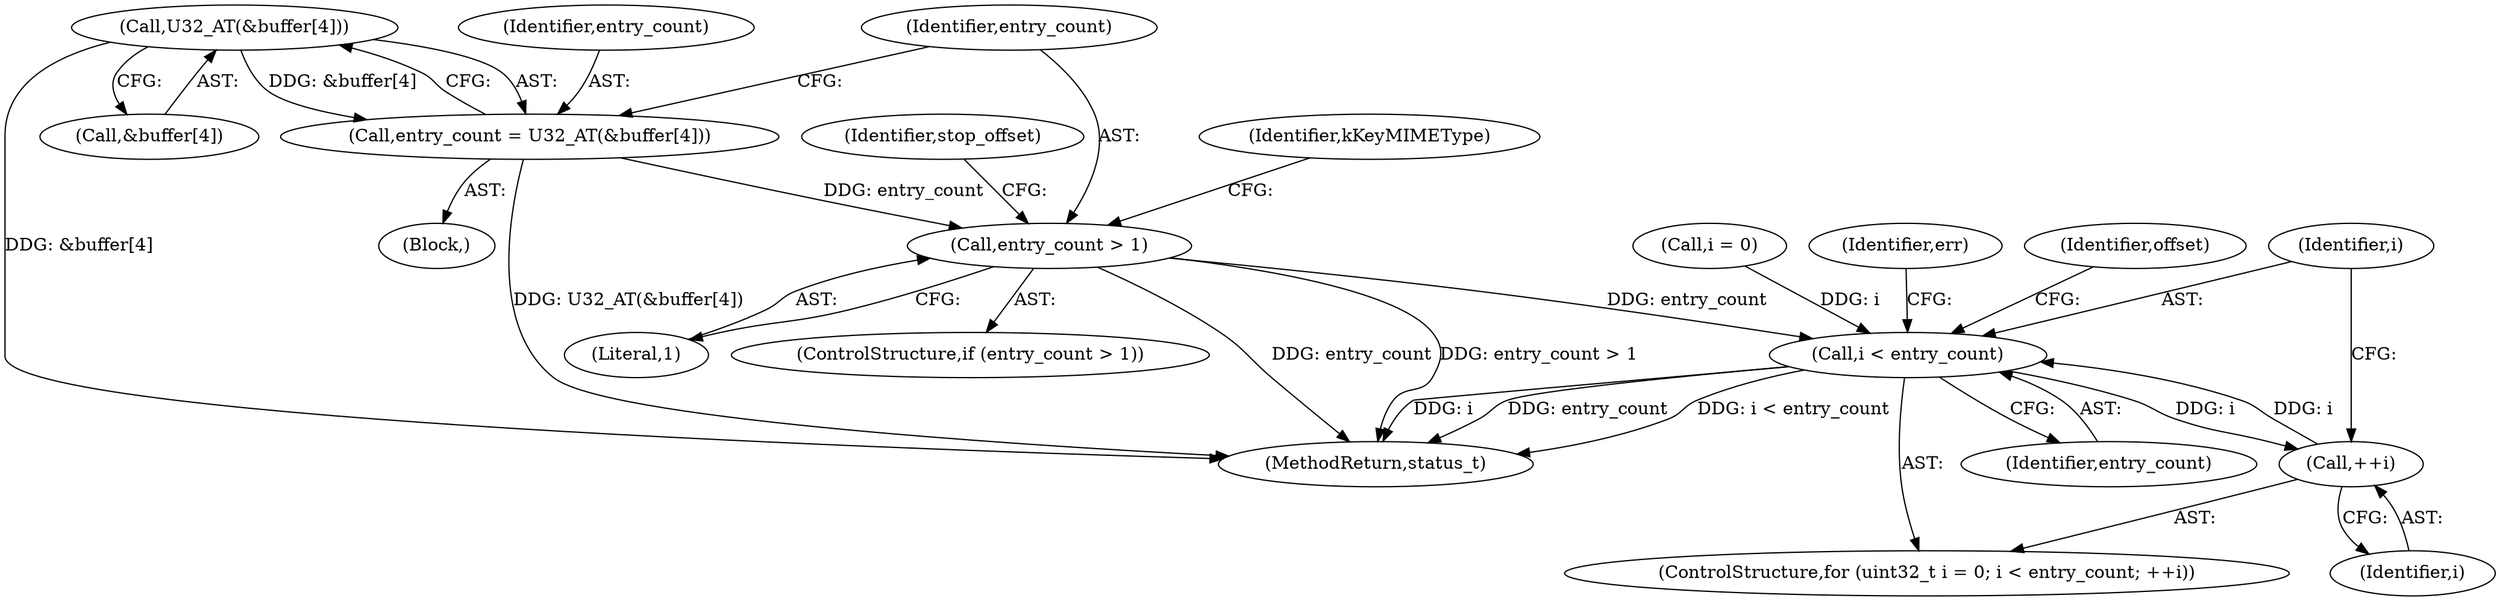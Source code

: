 digraph "0_Android_6fe85f7e15203e48df2cc3e8e1c4bc6ad49dc968@array" {
"1001407" [label="(Call,U32_AT(&buffer[4]))"];
"1001405" [label="(Call,entry_count = U32_AT(&buffer[4]))"];
"1001413" [label="(Call,entry_count > 1)"];
"1001460" [label="(Call,i < entry_count)"];
"1001463" [label="(Call,++i)"];
"1001464" [label="(Identifier,i)"];
"1001367" [label="(Block,)"];
"1002931" [label="(MethodReturn,status_t)"];
"1001444" [label="(Identifier,stop_offset)"];
"1001457" [label="(Call,i = 0)"];
"1001415" [label="(Literal,1)"];
"1001407" [label="(Call,U32_AT(&buffer[4]))"];
"1001413" [label="(Call,entry_count > 1)"];
"1001463" [label="(Call,++i)"];
"1001406" [label="(Identifier,entry_count)"];
"1001468" [label="(Identifier,err)"];
"1001460" [label="(Call,i < entry_count)"];
"1001455" [label="(ControlStructure,for (uint32_t i = 0; i < entry_count; ++i))"];
"1001414" [label="(Identifier,entry_count)"];
"1001408" [label="(Call,&buffer[4])"];
"1001412" [label="(ControlStructure,if (entry_count > 1))"];
"1001405" [label="(Call,entry_count = U32_AT(&buffer[4]))"];
"1001484" [label="(Identifier,offset)"];
"1001461" [label="(Identifier,i)"];
"1001420" [label="(Identifier,kKeyMIMEType)"];
"1001462" [label="(Identifier,entry_count)"];
"1001407" -> "1001405"  [label="AST: "];
"1001407" -> "1001408"  [label="CFG: "];
"1001408" -> "1001407"  [label="AST: "];
"1001405" -> "1001407"  [label="CFG: "];
"1001407" -> "1002931"  [label="DDG: &buffer[4]"];
"1001407" -> "1001405"  [label="DDG: &buffer[4]"];
"1001405" -> "1001367"  [label="AST: "];
"1001406" -> "1001405"  [label="AST: "];
"1001414" -> "1001405"  [label="CFG: "];
"1001405" -> "1002931"  [label="DDG: U32_AT(&buffer[4])"];
"1001405" -> "1001413"  [label="DDG: entry_count"];
"1001413" -> "1001412"  [label="AST: "];
"1001413" -> "1001415"  [label="CFG: "];
"1001414" -> "1001413"  [label="AST: "];
"1001415" -> "1001413"  [label="AST: "];
"1001420" -> "1001413"  [label="CFG: "];
"1001444" -> "1001413"  [label="CFG: "];
"1001413" -> "1002931"  [label="DDG: entry_count"];
"1001413" -> "1002931"  [label="DDG: entry_count > 1"];
"1001413" -> "1001460"  [label="DDG: entry_count"];
"1001460" -> "1001455"  [label="AST: "];
"1001460" -> "1001462"  [label="CFG: "];
"1001461" -> "1001460"  [label="AST: "];
"1001462" -> "1001460"  [label="AST: "];
"1001468" -> "1001460"  [label="CFG: "];
"1001484" -> "1001460"  [label="CFG: "];
"1001460" -> "1002931"  [label="DDG: entry_count"];
"1001460" -> "1002931"  [label="DDG: i < entry_count"];
"1001460" -> "1002931"  [label="DDG: i"];
"1001463" -> "1001460"  [label="DDG: i"];
"1001457" -> "1001460"  [label="DDG: i"];
"1001460" -> "1001463"  [label="DDG: i"];
"1001463" -> "1001455"  [label="AST: "];
"1001463" -> "1001464"  [label="CFG: "];
"1001464" -> "1001463"  [label="AST: "];
"1001461" -> "1001463"  [label="CFG: "];
}
